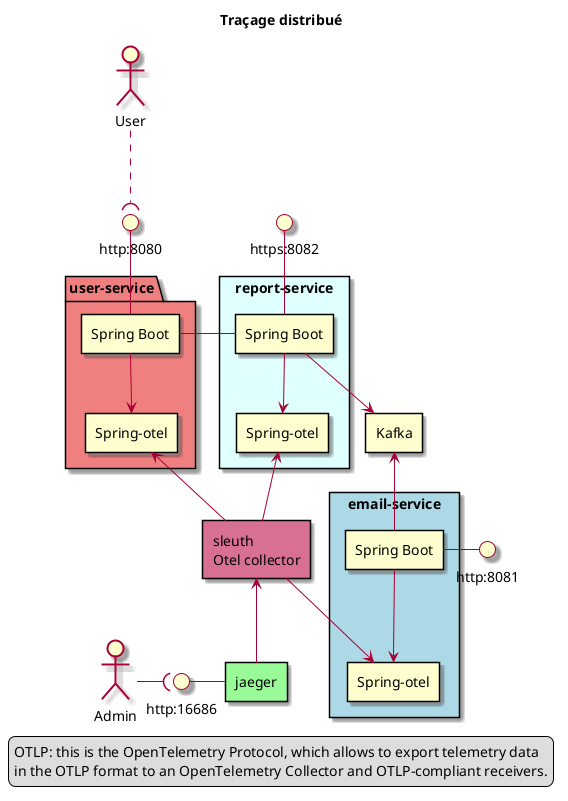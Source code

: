 @startuml network


title Traçage distribué

skin rose

actor "User" as user
actor "Admin" as adm

interface "http:8080" as IUserService
package "user-service" as userService #LightCoral {
    rectangle "Spring Boot" as spbUser
    rectangle "Spring-otel" as otelUser
}

interface "https:8082" as IReportService
rectangle "report-service" as reportService #LightCyan {
    rectangle "Spring Boot" as spbReport
    rectangle "Spring-otel" as otelReport
}

interface "http:8081" as IEmailService
rectangle "email-service" as emailService #LightBlue {
    rectangle "Spring Boot" as spbEmail
    rectangle "Spring-otel" as otelEmail
}

rectangle "Kafka" as kafka {
}

rectangle "sleuth\nOtel collector" as otelCol #PaleVioletRed {
}

interface "http:16686" as IJaeger
rectangle "jaeger" as jaeger #PaleGreen {
}

user ..( IUserService
IUserService -- spbUser
IReportService -- spbReport
spbEmail - IEmailService 

spbUser - spbReport
spbUser --> otelUser
otelUser <-- otelCol
spbReport --> kafka
spbReport --> otelReport
otelReport <-- otelCol
kafka <-- spbEmail
spbEmail --> otelEmail
otelCol --> otelEmail
otelCol <-- jaeger 
IJaeger - jaeger 
adm -( IJaeger 

legend
  OTLP: this is the OpenTelemetry Protocol, which allows to export telemetry data 
  in the OTLP format to an OpenTelemetry Collector and OTLP-compliant receivers.
end legend

@enduml